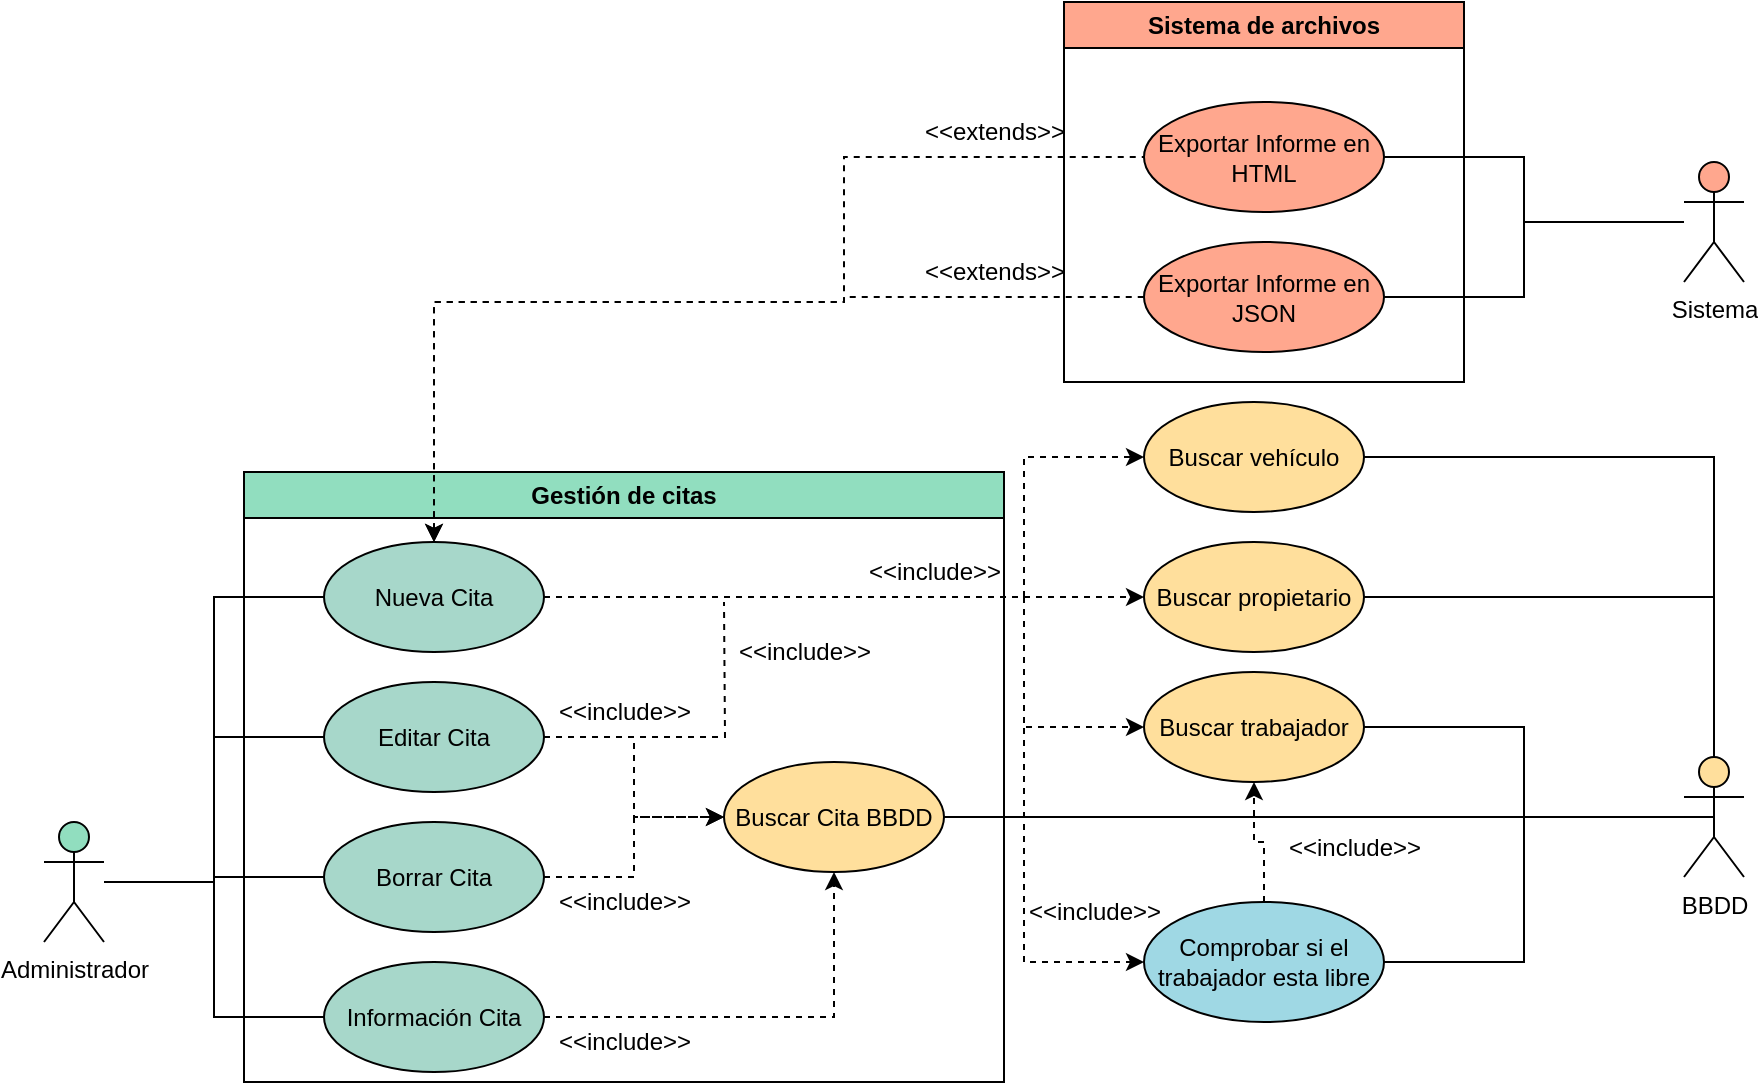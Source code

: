 <mxfile version="21.2.8" type="device">
  <diagram name="Página-1" id="X6QkE8EgPwQf4GEZeboy">
    <mxGraphModel dx="1877" dy="1798" grid="1" gridSize="10" guides="1" tooltips="1" connect="1" arrows="1" fold="1" page="1" pageScale="1" pageWidth="827" pageHeight="1169" math="0" shadow="0">
      <root>
        <mxCell id="0" />
        <mxCell id="1" parent="0" />
        <mxCell id="l3UwjEVA5Tf1UNUXVqA1-14" style="rounded=0;orthogonalLoop=1;jettySize=auto;html=1;entryX=0;entryY=0.5;entryDx=0;entryDy=0;edgeStyle=orthogonalEdgeStyle;endArrow=none;endFill=0;" parent="1" source="l3UwjEVA5Tf1UNUXVqA1-1" target="l3UwjEVA5Tf1UNUXVqA1-4" edge="1">
          <mxGeometry relative="1" as="geometry" />
        </mxCell>
        <mxCell id="l3UwjEVA5Tf1UNUXVqA1-15" style="edgeStyle=orthogonalEdgeStyle;rounded=0;orthogonalLoop=1;jettySize=auto;html=1;entryX=0;entryY=0.5;entryDx=0;entryDy=0;endArrow=none;endFill=0;" parent="1" source="l3UwjEVA5Tf1UNUXVqA1-1" target="l3UwjEVA5Tf1UNUXVqA1-10" edge="1">
          <mxGeometry relative="1" as="geometry" />
        </mxCell>
        <mxCell id="l3UwjEVA5Tf1UNUXVqA1-16" style="edgeStyle=orthogonalEdgeStyle;rounded=0;orthogonalLoop=1;jettySize=auto;html=1;entryX=0;entryY=0.5;entryDx=0;entryDy=0;endArrow=none;endFill=0;" parent="1" source="l3UwjEVA5Tf1UNUXVqA1-1" target="l3UwjEVA5Tf1UNUXVqA1-11" edge="1">
          <mxGeometry relative="1" as="geometry" />
        </mxCell>
        <mxCell id="l3UwjEVA5Tf1UNUXVqA1-17" style="edgeStyle=orthogonalEdgeStyle;rounded=0;orthogonalLoop=1;jettySize=auto;html=1;entryX=0;entryY=0.5;entryDx=0;entryDy=0;endArrow=none;endFill=0;" parent="1" source="l3UwjEVA5Tf1UNUXVqA1-1" target="l3UwjEVA5Tf1UNUXVqA1-12" edge="1">
          <mxGeometry relative="1" as="geometry" />
        </mxCell>
        <mxCell id="l3UwjEVA5Tf1UNUXVqA1-1" value="Administrador" style="shape=umlActor;verticalLabelPosition=bottom;verticalAlign=top;html=1;outlineConnect=0;fillColor=#91DEBF;" parent="1" vertex="1">
          <mxGeometry x="-770" y="190" width="30" height="60" as="geometry" />
        </mxCell>
        <mxCell id="l3UwjEVA5Tf1UNUXVqA1-7" value="BBDD" style="shape=umlActor;verticalLabelPosition=bottom;verticalAlign=top;html=1;outlineConnect=0;fillColor=#FFDF9C;" parent="1" vertex="1">
          <mxGeometry x="50" y="157.5" width="30" height="60" as="geometry" />
        </mxCell>
        <mxCell id="l3UwjEVA5Tf1UNUXVqA1-9" value="Gestión de citas" style="swimlane;whiteSpace=wrap;html=1;fillColor=#91debf;" parent="1" vertex="1">
          <mxGeometry x="-670" y="15" width="380" height="305" as="geometry" />
        </mxCell>
        <mxCell id="l3UwjEVA5Tf1UNUXVqA1-4" value="Nueva Cita" style="ellipse;whiteSpace=wrap;html=1;fillColor=#a7d7ca;" parent="l3UwjEVA5Tf1UNUXVqA1-9" vertex="1">
          <mxGeometry x="40" y="35" width="110" height="55" as="geometry" />
        </mxCell>
        <mxCell id="l3UwjEVA5Tf1UNUXVqA1-20" style="edgeStyle=orthogonalEdgeStyle;rounded=0;orthogonalLoop=1;jettySize=auto;html=1;entryX=0;entryY=0.5;entryDx=0;entryDy=0;dashed=1;" parent="l3UwjEVA5Tf1UNUXVqA1-9" source="l3UwjEVA5Tf1UNUXVqA1-10" target="l3UwjEVA5Tf1UNUXVqA1-19" edge="1">
          <mxGeometry relative="1" as="geometry" />
        </mxCell>
        <mxCell id="FBHlcenwKWJ4jDSlFo9d-6" style="edgeStyle=orthogonalEdgeStyle;rounded=0;orthogonalLoop=1;jettySize=auto;html=1;dashed=1;endArrow=none;endFill=0;" parent="l3UwjEVA5Tf1UNUXVqA1-9" source="l3UwjEVA5Tf1UNUXVqA1-10" edge="1">
          <mxGeometry relative="1" as="geometry">
            <mxPoint x="240" y="65" as="targetPoint" />
          </mxGeometry>
        </mxCell>
        <mxCell id="l3UwjEVA5Tf1UNUXVqA1-10" value="Editar Cita" style="ellipse;whiteSpace=wrap;html=1;fillColor=#a7d7ca;" parent="l3UwjEVA5Tf1UNUXVqA1-9" vertex="1">
          <mxGeometry x="40" y="105" width="110" height="55" as="geometry" />
        </mxCell>
        <mxCell id="l3UwjEVA5Tf1UNUXVqA1-22" style="edgeStyle=orthogonalEdgeStyle;rounded=0;orthogonalLoop=1;jettySize=auto;html=1;entryX=0;entryY=0.5;entryDx=0;entryDy=0;dashed=1;" parent="l3UwjEVA5Tf1UNUXVqA1-9" source="l3UwjEVA5Tf1UNUXVqA1-11" target="l3UwjEVA5Tf1UNUXVqA1-19" edge="1">
          <mxGeometry relative="1" as="geometry" />
        </mxCell>
        <mxCell id="l3UwjEVA5Tf1UNUXVqA1-11" value="Borrar Cita" style="ellipse;whiteSpace=wrap;html=1;fillColor=#a7d7ca;" parent="l3UwjEVA5Tf1UNUXVqA1-9" vertex="1">
          <mxGeometry x="40" y="175" width="110" height="55" as="geometry" />
        </mxCell>
        <mxCell id="l3UwjEVA5Tf1UNUXVqA1-24" style="edgeStyle=orthogonalEdgeStyle;rounded=0;orthogonalLoop=1;jettySize=auto;html=1;entryX=0.5;entryY=1;entryDx=0;entryDy=0;dashed=1;" parent="l3UwjEVA5Tf1UNUXVqA1-9" source="l3UwjEVA5Tf1UNUXVqA1-12" target="l3UwjEVA5Tf1UNUXVqA1-19" edge="1">
          <mxGeometry relative="1" as="geometry" />
        </mxCell>
        <mxCell id="l3UwjEVA5Tf1UNUXVqA1-12" value="Información Cita" style="ellipse;whiteSpace=wrap;html=1;fillColor=#a7d7ca;" parent="l3UwjEVA5Tf1UNUXVqA1-9" vertex="1">
          <mxGeometry x="40" y="245" width="110" height="55" as="geometry" />
        </mxCell>
        <mxCell id="l3UwjEVA5Tf1UNUXVqA1-19" value="Buscar Cita BBDD" style="ellipse;whiteSpace=wrap;html=1;fillColor=#ffdf9c;" parent="l3UwjEVA5Tf1UNUXVqA1-9" vertex="1">
          <mxGeometry x="240" y="145" width="110" height="55" as="geometry" />
        </mxCell>
        <mxCell id="l3UwjEVA5Tf1UNUXVqA1-21" value="&amp;lt;&amp;lt;include&amp;gt;&amp;gt;" style="text;html=1;align=center;verticalAlign=middle;resizable=0;points=[];autosize=1;strokeColor=none;fillColor=none;" parent="l3UwjEVA5Tf1UNUXVqA1-9" vertex="1">
          <mxGeometry x="145" y="105" width="90" height="30" as="geometry" />
        </mxCell>
        <mxCell id="l3UwjEVA5Tf1UNUXVqA1-23" value="&amp;lt;&amp;lt;include&amp;gt;&amp;gt;" style="text;html=1;align=center;verticalAlign=middle;resizable=0;points=[];autosize=1;strokeColor=none;fillColor=none;" parent="l3UwjEVA5Tf1UNUXVqA1-9" vertex="1">
          <mxGeometry x="145" y="200" width="90" height="30" as="geometry" />
        </mxCell>
        <mxCell id="l3UwjEVA5Tf1UNUXVqA1-25" value="&amp;lt;&amp;lt;include&amp;gt;&amp;gt;" style="text;html=1;align=center;verticalAlign=middle;resizable=0;points=[];autosize=1;strokeColor=none;fillColor=none;" parent="l3UwjEVA5Tf1UNUXVqA1-9" vertex="1">
          <mxGeometry x="145" y="270" width="90" height="30" as="geometry" />
        </mxCell>
        <mxCell id="l3UwjEVA5Tf1UNUXVqA1-37" value="&amp;lt;&amp;lt;include&amp;gt;&amp;gt;" style="text;html=1;align=center;verticalAlign=middle;resizable=0;points=[];autosize=1;strokeColor=none;fillColor=none;" parent="l3UwjEVA5Tf1UNUXVqA1-9" vertex="1">
          <mxGeometry x="300" y="35" width="90" height="30" as="geometry" />
        </mxCell>
        <mxCell id="FBHlcenwKWJ4jDSlFo9d-8" value="&amp;lt;&amp;lt;include&amp;gt;&amp;gt;" style="text;html=1;align=center;verticalAlign=middle;resizable=0;points=[];autosize=1;strokeColor=none;fillColor=none;" parent="l3UwjEVA5Tf1UNUXVqA1-9" vertex="1">
          <mxGeometry x="235" y="75" width="90" height="30" as="geometry" />
        </mxCell>
        <mxCell id="l3UwjEVA5Tf1UNUXVqA1-27" style="edgeStyle=orthogonalEdgeStyle;rounded=0;orthogonalLoop=1;jettySize=auto;html=1;endArrow=none;endFill=0;entryX=0.5;entryY=0.5;entryDx=0;entryDy=0;entryPerimeter=0;" parent="1" source="l3UwjEVA5Tf1UNUXVqA1-19" target="l3UwjEVA5Tf1UNUXVqA1-7" edge="1">
          <mxGeometry relative="1" as="geometry" />
        </mxCell>
        <mxCell id="l3UwjEVA5Tf1UNUXVqA1-34" style="edgeStyle=orthogonalEdgeStyle;rounded=0;orthogonalLoop=1;jettySize=auto;html=1;entryX=0.5;entryY=0;entryDx=0;entryDy=0;entryPerimeter=0;endArrow=none;endFill=0;" parent="1" source="l3UwjEVA5Tf1UNUXVqA1-28" target="l3UwjEVA5Tf1UNUXVqA1-7" edge="1">
          <mxGeometry relative="1" as="geometry" />
        </mxCell>
        <mxCell id="l3UwjEVA5Tf1UNUXVqA1-28" value="Buscar vehículo" style="ellipse;whiteSpace=wrap;html=1;fillColor=#FFDF9C;" parent="1" vertex="1">
          <mxGeometry x="-220" y="-20" width="110" height="55" as="geometry" />
        </mxCell>
        <mxCell id="l3UwjEVA5Tf1UNUXVqA1-35" style="edgeStyle=orthogonalEdgeStyle;rounded=0;orthogonalLoop=1;jettySize=auto;html=1;entryX=0.5;entryY=0;entryDx=0;entryDy=0;entryPerimeter=0;endArrow=none;endFill=0;" parent="1" source="l3UwjEVA5Tf1UNUXVqA1-29" target="l3UwjEVA5Tf1UNUXVqA1-7" edge="1">
          <mxGeometry relative="1" as="geometry" />
        </mxCell>
        <mxCell id="l3UwjEVA5Tf1UNUXVqA1-29" value="Buscar propietario" style="ellipse;whiteSpace=wrap;html=1;fillColor=#FFDF9C;" parent="1" vertex="1">
          <mxGeometry x="-220" y="50" width="110" height="55" as="geometry" />
        </mxCell>
        <mxCell id="l3UwjEVA5Tf1UNUXVqA1-36" style="edgeStyle=orthogonalEdgeStyle;rounded=0;orthogonalLoop=1;jettySize=auto;html=1;entryX=0.5;entryY=0.5;entryDx=0;entryDy=0;entryPerimeter=0;endArrow=none;endFill=0;" parent="1" source="l3UwjEVA5Tf1UNUXVqA1-30" target="l3UwjEVA5Tf1UNUXVqA1-7" edge="1">
          <mxGeometry relative="1" as="geometry" />
        </mxCell>
        <mxCell id="l3UwjEVA5Tf1UNUXVqA1-45" style="edgeStyle=orthogonalEdgeStyle;rounded=0;orthogonalLoop=1;jettySize=auto;html=1;dashed=1;entryX=0;entryY=0.5;entryDx=0;entryDy=0;" parent="1" target="l3UwjEVA5Tf1UNUXVqA1-46" edge="1">
          <mxGeometry relative="1" as="geometry">
            <mxPoint x="-165" y="250" as="targetPoint" />
            <mxPoint x="-280" y="143" as="sourcePoint" />
            <Array as="points">
              <mxPoint x="-280" y="260" />
            </Array>
          </mxGeometry>
        </mxCell>
        <mxCell id="l3UwjEVA5Tf1UNUXVqA1-30" value="Buscar trabajador" style="ellipse;whiteSpace=wrap;html=1;fillColor=#FFDF9C;" parent="1" vertex="1">
          <mxGeometry x="-220" y="115" width="110" height="55" as="geometry" />
        </mxCell>
        <mxCell id="l3UwjEVA5Tf1UNUXVqA1-31" style="edgeStyle=orthogonalEdgeStyle;rounded=0;orthogonalLoop=1;jettySize=auto;html=1;entryX=0;entryY=0.5;entryDx=0;entryDy=0;dashed=1;" parent="1" source="l3UwjEVA5Tf1UNUXVqA1-4" target="l3UwjEVA5Tf1UNUXVqA1-28" edge="1">
          <mxGeometry relative="1" as="geometry">
            <Array as="points">
              <mxPoint x="-280" y="78" />
              <mxPoint x="-280" y="8" />
            </Array>
          </mxGeometry>
        </mxCell>
        <mxCell id="l3UwjEVA5Tf1UNUXVqA1-32" style="edgeStyle=orthogonalEdgeStyle;rounded=0;orthogonalLoop=1;jettySize=auto;html=1;entryX=0;entryY=0.5;entryDx=0;entryDy=0;dashed=1;" parent="1" source="l3UwjEVA5Tf1UNUXVqA1-4" target="l3UwjEVA5Tf1UNUXVqA1-29" edge="1">
          <mxGeometry relative="1" as="geometry" />
        </mxCell>
        <mxCell id="l3UwjEVA5Tf1UNUXVqA1-33" style="edgeStyle=orthogonalEdgeStyle;rounded=0;orthogonalLoop=1;jettySize=auto;html=1;entryX=0;entryY=0.5;entryDx=0;entryDy=0;dashed=1;" parent="1" source="l3UwjEVA5Tf1UNUXVqA1-4" target="l3UwjEVA5Tf1UNUXVqA1-30" edge="1">
          <mxGeometry relative="1" as="geometry">
            <Array as="points">
              <mxPoint x="-280" y="78" />
              <mxPoint x="-280" y="142" />
            </Array>
          </mxGeometry>
        </mxCell>
        <mxCell id="FBHlcenwKWJ4jDSlFo9d-15" style="edgeStyle=orthogonalEdgeStyle;rounded=0;orthogonalLoop=1;jettySize=auto;html=1;endArrow=none;endFill=0;" parent="1" source="l3UwjEVA5Tf1UNUXVqA1-38" edge="1">
          <mxGeometry relative="1" as="geometry">
            <mxPoint x="50" y="-110" as="targetPoint" />
            <Array as="points">
              <mxPoint x="-30" y="-72" />
              <mxPoint x="-30" y="-110" />
            </Array>
          </mxGeometry>
        </mxCell>
        <mxCell id="l3UwjEVA5Tf1UNUXVqA1-38" value="Exportar Informe en JSON" style="ellipse;whiteSpace=wrap;html=1;fillColor=#ffa78e;" parent="1" vertex="1">
          <mxGeometry x="-220" y="-100" width="120" height="55" as="geometry" />
        </mxCell>
        <mxCell id="l3UwjEVA5Tf1UNUXVqA1-40" value="&amp;lt;&amp;lt;extends&amp;gt;&amp;gt;" style="text;html=1;align=center;verticalAlign=middle;resizable=0;points=[];autosize=1;strokeColor=none;fillColor=none;" parent="1" vertex="1">
          <mxGeometry x="-340" y="-100" width="90" height="30" as="geometry" />
        </mxCell>
        <mxCell id="FBHlcenwKWJ4jDSlFo9d-14" style="edgeStyle=orthogonalEdgeStyle;rounded=0;orthogonalLoop=1;jettySize=auto;html=1;endArrow=none;endFill=0;" parent="1" source="l3UwjEVA5Tf1UNUXVqA1-41" target="FBHlcenwKWJ4jDSlFo9d-10" edge="1">
          <mxGeometry relative="1" as="geometry">
            <Array as="points">
              <mxPoint x="-30" y="-142" />
              <mxPoint x="-30" y="-110" />
            </Array>
          </mxGeometry>
        </mxCell>
        <mxCell id="l3UwjEVA5Tf1UNUXVqA1-41" value="Exportar Informe en HTML" style="ellipse;whiteSpace=wrap;html=1;fillColor=#ffa78e;" parent="1" vertex="1">
          <mxGeometry x="-220" y="-170" width="120" height="55" as="geometry" />
        </mxCell>
        <mxCell id="l3UwjEVA5Tf1UNUXVqA1-42" style="edgeStyle=orthogonalEdgeStyle;rounded=0;orthogonalLoop=1;jettySize=auto;html=1;entryX=0;entryY=0.5;entryDx=0;entryDy=0;dashed=1;endArrow=none;endFill=0;startArrow=classic;startFill=1;" parent="1" source="l3UwjEVA5Tf1UNUXVqA1-4" target="l3UwjEVA5Tf1UNUXVqA1-38" edge="1">
          <mxGeometry relative="1" as="geometry">
            <Array as="points">
              <mxPoint x="-575" y="-70" />
              <mxPoint x="-370" y="-70" />
              <mxPoint x="-370" y="-72" />
            </Array>
          </mxGeometry>
        </mxCell>
        <mxCell id="l3UwjEVA5Tf1UNUXVqA1-43" style="edgeStyle=orthogonalEdgeStyle;rounded=0;orthogonalLoop=1;jettySize=auto;html=1;entryX=0;entryY=0.5;entryDx=0;entryDy=0;dashed=1;endArrow=none;endFill=0;startArrow=classic;startFill=1;" parent="1" source="l3UwjEVA5Tf1UNUXVqA1-4" target="l3UwjEVA5Tf1UNUXVqA1-41" edge="1">
          <mxGeometry relative="1" as="geometry">
            <Array as="points">
              <mxPoint x="-575" y="-70" />
              <mxPoint x="-370" y="-70" />
              <mxPoint x="-370" y="-142" />
            </Array>
          </mxGeometry>
        </mxCell>
        <mxCell id="l3UwjEVA5Tf1UNUXVqA1-44" value="&amp;lt;&amp;lt;extends&amp;gt;&amp;gt;" style="text;html=1;align=center;verticalAlign=middle;resizable=0;points=[];autosize=1;strokeColor=none;fillColor=none;" parent="1" vertex="1">
          <mxGeometry x="-340" y="-170" width="90" height="30" as="geometry" />
        </mxCell>
        <mxCell id="FBHlcenwKWJ4jDSlFo9d-2" style="edgeStyle=orthogonalEdgeStyle;rounded=0;orthogonalLoop=1;jettySize=auto;html=1;entryX=0.5;entryY=1;entryDx=0;entryDy=0;dashed=1;endArrow=classic;endFill=1;" parent="1" source="l3UwjEVA5Tf1UNUXVqA1-46" target="l3UwjEVA5Tf1UNUXVqA1-30" edge="1">
          <mxGeometry relative="1" as="geometry" />
        </mxCell>
        <mxCell id="hB8AseOjWfTzTcd9fB42-1" style="edgeStyle=orthogonalEdgeStyle;rounded=0;orthogonalLoop=1;jettySize=auto;html=1;entryX=0.5;entryY=0.5;entryDx=0;entryDy=0;entryPerimeter=0;endArrow=none;endFill=0;" edge="1" parent="1" source="l3UwjEVA5Tf1UNUXVqA1-46" target="l3UwjEVA5Tf1UNUXVqA1-7">
          <mxGeometry relative="1" as="geometry">
            <Array as="points">
              <mxPoint x="-30" y="260" />
              <mxPoint x="-30" y="188" />
            </Array>
          </mxGeometry>
        </mxCell>
        <mxCell id="l3UwjEVA5Tf1UNUXVqA1-46" value="Comprobar si el trabajador esta libre" style="ellipse;whiteSpace=wrap;html=1;fillColor=#9fd8e4;" parent="1" vertex="1">
          <mxGeometry x="-220" y="230" width="120" height="60" as="geometry" />
        </mxCell>
        <mxCell id="l3UwjEVA5Tf1UNUXVqA1-48" value="&amp;lt;&amp;lt;include&amp;gt;&amp;gt;" style="text;html=1;align=center;verticalAlign=middle;resizable=0;points=[];autosize=1;strokeColor=none;fillColor=none;" parent="1" vertex="1">
          <mxGeometry x="-290" y="220" width="90" height="30" as="geometry" />
        </mxCell>
        <mxCell id="FBHlcenwKWJ4jDSlFo9d-3" value="&amp;lt;&amp;lt;include&amp;gt;&amp;gt;" style="text;html=1;align=center;verticalAlign=middle;resizable=0;points=[];autosize=1;strokeColor=none;fillColor=none;" parent="1" vertex="1">
          <mxGeometry x="-160" y="187.5" width="90" height="30" as="geometry" />
        </mxCell>
        <mxCell id="FBHlcenwKWJ4jDSlFo9d-9" value="Sistema de archivos" style="swimlane;whiteSpace=wrap;html=1;fillColor=#FFA78E;" parent="1" vertex="1">
          <mxGeometry x="-260" y="-220" width="200" height="190" as="geometry" />
        </mxCell>
        <mxCell id="FBHlcenwKWJ4jDSlFo9d-10" value="Sistema" style="shape=umlActor;verticalLabelPosition=bottom;verticalAlign=top;html=1;outlineConnect=0;fillColor=#FFA78E;" parent="1" vertex="1">
          <mxGeometry x="50" y="-140" width="30" height="60" as="geometry" />
        </mxCell>
      </root>
    </mxGraphModel>
  </diagram>
</mxfile>
